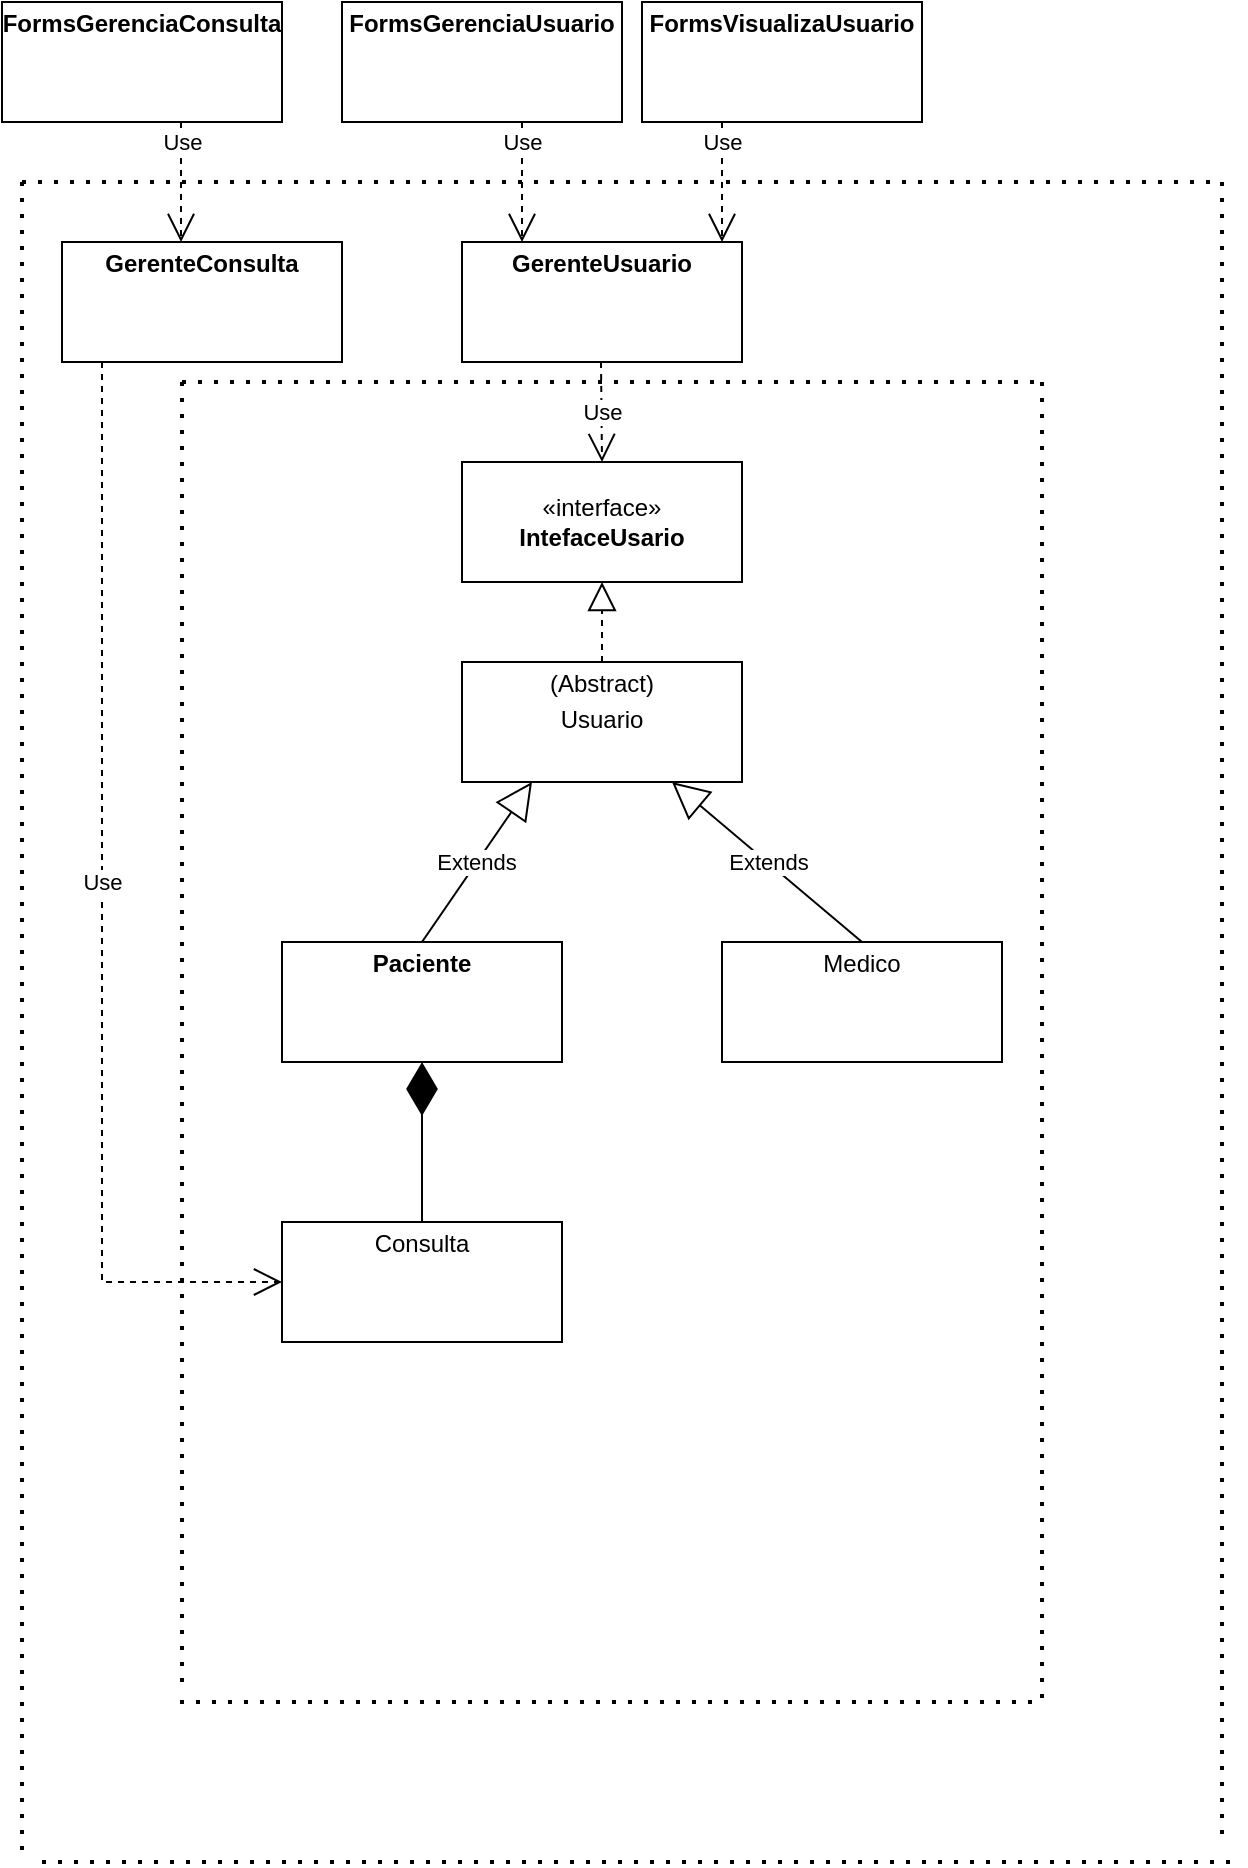 <mxfile version="24.0.1" type="device">
  <diagram id="C5RBs43oDa-KdzZeNtuy" name="Page-1">
    <mxGraphModel dx="1687" dy="889" grid="1" gridSize="10" guides="1" tooltips="1" connect="1" arrows="1" fold="1" page="1" pageScale="1" pageWidth="827" pageHeight="1169" math="0" shadow="0">
      <root>
        <mxCell id="WIyWlLk6GJQsqaUBKTNV-0" />
        <mxCell id="WIyWlLk6GJQsqaUBKTNV-1" parent="WIyWlLk6GJQsqaUBKTNV-0" />
        <mxCell id="wWfn2l_Te6GSd1OVrq5u-0" value="&lt;p style=&quot;margin:0px;margin-top:4px;text-align:center;&quot;&gt;&lt;b style=&quot;background-color: initial;&quot;&gt;Paciente&lt;/b&gt;&lt;br&gt;&lt;/p&gt;" style="verticalAlign=top;align=left;overflow=fill;html=1;whiteSpace=wrap;" vertex="1" parent="WIyWlLk6GJQsqaUBKTNV-1">
          <mxGeometry x="250" y="500" width="140" height="60" as="geometry" />
        </mxCell>
        <mxCell id="wWfn2l_Te6GSd1OVrq5u-1" value="&lt;p style=&quot;margin:0px;margin-top:4px;text-align:center;&quot;&gt;Medico&lt;/p&gt;" style="verticalAlign=top;align=left;overflow=fill;html=1;whiteSpace=wrap;" vertex="1" parent="WIyWlLk6GJQsqaUBKTNV-1">
          <mxGeometry x="470" y="500" width="140" height="60" as="geometry" />
        </mxCell>
        <mxCell id="wWfn2l_Te6GSd1OVrq5u-2" value="&lt;p style=&quot;margin:0px;margin-top:4px;text-align:center;&quot;&gt;(Abstract)&lt;/p&gt;&lt;p style=&quot;margin:0px;margin-top:4px;text-align:center;&quot;&gt;Usuario&lt;/p&gt;" style="verticalAlign=top;align=left;overflow=fill;html=1;whiteSpace=wrap;" vertex="1" parent="WIyWlLk6GJQsqaUBKTNV-1">
          <mxGeometry x="340" y="360" width="140" height="60" as="geometry" />
        </mxCell>
        <mxCell id="wWfn2l_Te6GSd1OVrq5u-9" value="" style="endArrow=none;dashed=1;html=1;dashPattern=1 3;strokeWidth=2;rounded=0;" edge="1" parent="WIyWlLk6GJQsqaUBKTNV-1">
          <mxGeometry width="50" height="50" relative="1" as="geometry">
            <mxPoint x="120" y="120" as="sourcePoint" />
            <mxPoint x="720" y="120" as="targetPoint" />
          </mxGeometry>
        </mxCell>
        <mxCell id="wWfn2l_Te6GSd1OVrq5u-10" value="" style="endArrow=none;dashed=1;html=1;dashPattern=1 3;strokeWidth=2;rounded=0;" edge="1" parent="WIyWlLk6GJQsqaUBKTNV-1">
          <mxGeometry width="50" height="50" relative="1" as="geometry">
            <mxPoint x="120" y="120" as="sourcePoint" />
            <mxPoint x="120" y="960" as="targetPoint" />
          </mxGeometry>
        </mxCell>
        <mxCell id="wWfn2l_Te6GSd1OVrq5u-11" value="" style="endArrow=none;dashed=1;html=1;dashPattern=1 3;strokeWidth=2;rounded=0;" edge="1" parent="WIyWlLk6GJQsqaUBKTNV-1">
          <mxGeometry width="50" height="50" relative="1" as="geometry">
            <mxPoint x="720" y="120" as="sourcePoint" />
            <mxPoint x="720" y="950" as="targetPoint" />
          </mxGeometry>
        </mxCell>
        <mxCell id="wWfn2l_Te6GSd1OVrq5u-12" value="" style="endArrow=none;dashed=1;html=1;dashPattern=1 3;strokeWidth=2;rounded=0;" edge="1" parent="WIyWlLk6GJQsqaUBKTNV-1">
          <mxGeometry width="50" height="50" relative="1" as="geometry">
            <mxPoint x="130" y="960" as="sourcePoint" />
            <mxPoint x="730" y="960" as="targetPoint" />
          </mxGeometry>
        </mxCell>
        <mxCell id="wWfn2l_Te6GSd1OVrq5u-13" value="«interface»&lt;br&gt;&lt;b&gt;IntefaceUsario&lt;/b&gt;" style="html=1;whiteSpace=wrap;" vertex="1" parent="WIyWlLk6GJQsqaUBKTNV-1">
          <mxGeometry x="340" y="260" width="140" height="60" as="geometry" />
        </mxCell>
        <mxCell id="wWfn2l_Te6GSd1OVrq5u-15" value="&lt;p style=&quot;margin:0px;margin-top:4px;text-align:center;&quot;&gt;&lt;b&gt;FormsGerenciaUsuario&lt;/b&gt;&lt;/p&gt;" style="verticalAlign=top;align=left;overflow=fill;html=1;whiteSpace=wrap;" vertex="1" parent="WIyWlLk6GJQsqaUBKTNV-1">
          <mxGeometry x="280" y="30" width="140" height="60" as="geometry" />
        </mxCell>
        <mxCell id="wWfn2l_Te6GSd1OVrq5u-16" value="&lt;p style=&quot;margin:0px;margin-top:4px;text-align:center;&quot;&gt;&lt;b style=&quot;background-color: initial;&quot;&gt;GerenteUsuario&lt;/b&gt;&lt;br&gt;&lt;/p&gt;" style="verticalAlign=top;align=left;overflow=fill;html=1;whiteSpace=wrap;" vertex="1" parent="WIyWlLk6GJQsqaUBKTNV-1">
          <mxGeometry x="340" y="150" width="140" height="60" as="geometry" />
        </mxCell>
        <mxCell id="wWfn2l_Te6GSd1OVrq5u-18" value="Use" style="endArrow=open;endSize=12;dashed=1;html=1;rounded=0;exitX=0.5;exitY=1;exitDx=0;exitDy=0;entryX=0.5;entryY=0;entryDx=0;entryDy=0;" edge="1" parent="WIyWlLk6GJQsqaUBKTNV-1">
          <mxGeometry x="-0.667" width="160" relative="1" as="geometry">
            <mxPoint x="370" y="90" as="sourcePoint" />
            <mxPoint x="370" y="150" as="targetPoint" />
            <mxPoint as="offset" />
          </mxGeometry>
        </mxCell>
        <mxCell id="wWfn2l_Te6GSd1OVrq5u-21" value="Use" style="endArrow=open;endSize=12;dashed=1;html=1;rounded=0;exitX=0.5;exitY=1;exitDx=0;exitDy=0;" edge="1" parent="WIyWlLk6GJQsqaUBKTNV-1">
          <mxGeometry width="160" relative="1" as="geometry">
            <mxPoint x="409.5" y="210" as="sourcePoint" />
            <mxPoint x="410" y="260" as="targetPoint" />
          </mxGeometry>
        </mxCell>
        <mxCell id="wWfn2l_Te6GSd1OVrq5u-24" value="&lt;p style=&quot;margin:0px;margin-top:4px;text-align:center;&quot;&gt;Consulta&lt;/p&gt;" style="verticalAlign=top;align=left;overflow=fill;html=1;whiteSpace=wrap;" vertex="1" parent="WIyWlLk6GJQsqaUBKTNV-1">
          <mxGeometry x="250" y="640" width="140" height="60" as="geometry" />
        </mxCell>
        <mxCell id="wWfn2l_Te6GSd1OVrq5u-25" value="" style="endArrow=none;dashed=1;html=1;dashPattern=1 3;strokeWidth=2;rounded=0;" edge="1" parent="WIyWlLk6GJQsqaUBKTNV-1">
          <mxGeometry width="50" height="50" relative="1" as="geometry">
            <mxPoint x="200" y="220" as="sourcePoint" />
            <mxPoint x="630" y="220" as="targetPoint" />
          </mxGeometry>
        </mxCell>
        <mxCell id="wWfn2l_Te6GSd1OVrq5u-26" value="" style="endArrow=none;dashed=1;html=1;dashPattern=1 3;strokeWidth=2;rounded=0;" edge="1" parent="WIyWlLk6GJQsqaUBKTNV-1">
          <mxGeometry width="50" height="50" relative="1" as="geometry">
            <mxPoint x="200" y="220" as="sourcePoint" />
            <mxPoint x="200" y="870" as="targetPoint" />
          </mxGeometry>
        </mxCell>
        <mxCell id="wWfn2l_Te6GSd1OVrq5u-27" value="" style="endArrow=none;dashed=1;html=1;dashPattern=1 3;strokeWidth=2;rounded=0;" edge="1" parent="WIyWlLk6GJQsqaUBKTNV-1">
          <mxGeometry width="50" height="50" relative="1" as="geometry">
            <mxPoint x="630" y="220" as="sourcePoint" />
            <mxPoint x="630" y="880" as="targetPoint" />
          </mxGeometry>
        </mxCell>
        <mxCell id="wWfn2l_Te6GSd1OVrq5u-28" value="" style="endArrow=none;dashed=1;html=1;dashPattern=1 3;strokeWidth=2;rounded=0;" edge="1" parent="WIyWlLk6GJQsqaUBKTNV-1">
          <mxGeometry width="50" height="50" relative="1" as="geometry">
            <mxPoint x="199" y="880" as="sourcePoint" />
            <mxPoint x="629" y="880" as="targetPoint" />
          </mxGeometry>
        </mxCell>
        <mxCell id="wWfn2l_Te6GSd1OVrq5u-29" value="" style="endArrow=block;dashed=1;endFill=0;endSize=12;html=1;rounded=0;exitX=0.5;exitY=0;exitDx=0;exitDy=0;entryX=0.5;entryY=1;entryDx=0;entryDy=0;" edge="1" parent="WIyWlLk6GJQsqaUBKTNV-1" source="wWfn2l_Te6GSd1OVrq5u-2" target="wWfn2l_Te6GSd1OVrq5u-13">
          <mxGeometry width="160" relative="1" as="geometry">
            <mxPoint x="480" y="360" as="sourcePoint" />
            <mxPoint x="570" y="330" as="targetPoint" />
            <Array as="points">
              <mxPoint x="410" y="350" />
            </Array>
          </mxGeometry>
        </mxCell>
        <mxCell id="wWfn2l_Te6GSd1OVrq5u-31" value="Extends" style="endArrow=block;endSize=16;endFill=0;html=1;rounded=0;exitX=0.5;exitY=0;exitDx=0;exitDy=0;entryX=0.75;entryY=1;entryDx=0;entryDy=0;" edge="1" parent="WIyWlLk6GJQsqaUBKTNV-1" source="wWfn2l_Te6GSd1OVrq5u-1" target="wWfn2l_Te6GSd1OVrq5u-2">
          <mxGeometry width="160" relative="1" as="geometry">
            <mxPoint x="340" y="470" as="sourcePoint" />
            <mxPoint x="500" y="470" as="targetPoint" />
          </mxGeometry>
        </mxCell>
        <mxCell id="wWfn2l_Te6GSd1OVrq5u-32" value="Extends" style="endArrow=block;endSize=16;endFill=0;html=1;rounded=0;exitX=0.5;exitY=0;exitDx=0;exitDy=0;entryX=0.25;entryY=1;entryDx=0;entryDy=0;" edge="1" parent="WIyWlLk6GJQsqaUBKTNV-1" source="wWfn2l_Te6GSd1OVrq5u-0" target="wWfn2l_Te6GSd1OVrq5u-2">
          <mxGeometry width="160" relative="1" as="geometry">
            <mxPoint x="388" y="527" as="sourcePoint" />
            <mxPoint x="300" y="460" as="targetPoint" />
            <Array as="points" />
          </mxGeometry>
        </mxCell>
        <mxCell id="wWfn2l_Te6GSd1OVrq5u-33" value="" style="endArrow=diamondThin;endFill=1;endSize=24;html=1;rounded=0;exitX=0.5;exitY=0;exitDx=0;exitDy=0;entryX=0.5;entryY=1;entryDx=0;entryDy=0;" edge="1" parent="WIyWlLk6GJQsqaUBKTNV-1" source="wWfn2l_Te6GSd1OVrq5u-24" target="wWfn2l_Te6GSd1OVrq5u-0">
          <mxGeometry width="160" relative="1" as="geometry">
            <mxPoint x="300" y="600" as="sourcePoint" />
            <mxPoint x="460" y="600" as="targetPoint" />
          </mxGeometry>
        </mxCell>
        <mxCell id="wWfn2l_Te6GSd1OVrq5u-34" value="Use" style="endArrow=open;endSize=12;dashed=1;html=1;rounded=0;entryX=0;entryY=0.5;entryDx=0;entryDy=0;" edge="1" parent="WIyWlLk6GJQsqaUBKTNV-1" target="wWfn2l_Te6GSd1OVrq5u-24">
          <mxGeometry width="160" relative="1" as="geometry">
            <mxPoint x="160" y="180" as="sourcePoint" />
            <mxPoint x="160.5" y="680" as="targetPoint" />
            <Array as="points">
              <mxPoint x="160" y="670" />
            </Array>
          </mxGeometry>
        </mxCell>
        <mxCell id="wWfn2l_Te6GSd1OVrq5u-36" value="&lt;p style=&quot;margin:0px;margin-top:4px;text-align:center;&quot;&gt;&lt;b style=&quot;background-color: initial;&quot;&gt;GerenteConsulta&lt;/b&gt;&lt;br&gt;&lt;/p&gt;" style="verticalAlign=top;align=left;overflow=fill;html=1;whiteSpace=wrap;" vertex="1" parent="WIyWlLk6GJQsqaUBKTNV-1">
          <mxGeometry x="140" y="150" width="140" height="60" as="geometry" />
        </mxCell>
        <mxCell id="wWfn2l_Te6GSd1OVrq5u-37" value="&lt;p style=&quot;margin:0px;margin-top:4px;text-align:center;&quot;&gt;&lt;b&gt;FormsGerenciaConsulta&lt;/b&gt;&lt;/p&gt;" style="verticalAlign=top;align=left;overflow=fill;html=1;whiteSpace=wrap;" vertex="1" parent="WIyWlLk6GJQsqaUBKTNV-1">
          <mxGeometry x="110" y="30" width="140" height="60" as="geometry" />
        </mxCell>
        <mxCell id="wWfn2l_Te6GSd1OVrq5u-38" value="Use" style="endArrow=open;endSize=12;dashed=1;html=1;rounded=0;exitX=0.5;exitY=1;exitDx=0;exitDy=0;entryX=0.5;entryY=0;entryDx=0;entryDy=0;" edge="1" parent="WIyWlLk6GJQsqaUBKTNV-1">
          <mxGeometry x="-0.667" width="160" relative="1" as="geometry">
            <mxPoint x="199.5" y="90" as="sourcePoint" />
            <mxPoint x="199.5" y="150" as="targetPoint" />
            <mxPoint as="offset" />
          </mxGeometry>
        </mxCell>
        <mxCell id="wWfn2l_Te6GSd1OVrq5u-39" value="&lt;p style=&quot;margin:0px;margin-top:4px;text-align:center;&quot;&gt;&lt;b&gt;FormsVisualizaUsuario&lt;/b&gt;&lt;/p&gt;" style="verticalAlign=top;align=left;overflow=fill;html=1;whiteSpace=wrap;" vertex="1" parent="WIyWlLk6GJQsqaUBKTNV-1">
          <mxGeometry x="430" y="30" width="140" height="60" as="geometry" />
        </mxCell>
        <mxCell id="wWfn2l_Te6GSd1OVrq5u-40" value="Use" style="endArrow=open;endSize=12;dashed=1;html=1;rounded=0;exitX=0.5;exitY=1;exitDx=0;exitDy=0;entryX=0.5;entryY=0;entryDx=0;entryDy=0;" edge="1" parent="WIyWlLk6GJQsqaUBKTNV-1">
          <mxGeometry x="-0.667" width="160" relative="1" as="geometry">
            <mxPoint x="470" y="90" as="sourcePoint" />
            <mxPoint x="470" y="150" as="targetPoint" />
            <mxPoint as="offset" />
          </mxGeometry>
        </mxCell>
      </root>
    </mxGraphModel>
  </diagram>
</mxfile>
